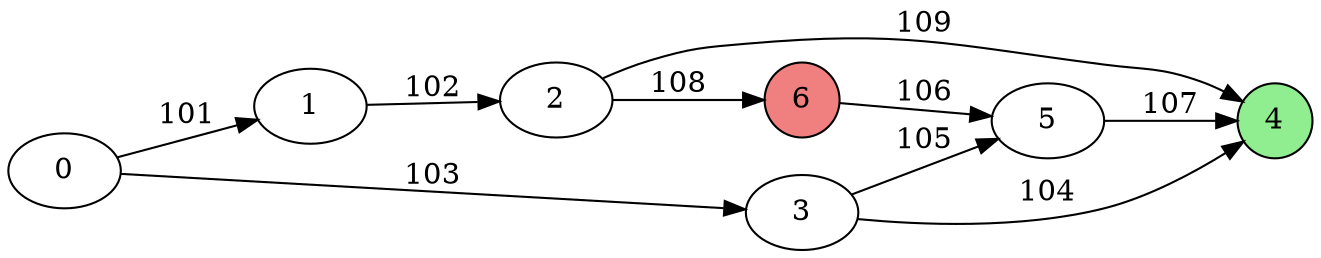 digraph G {
rankdir = LR;
    0 -> 1 [label="101"];
    0 -> 3 [label="103"];
    1 -> 2 [label="102"];
    2 -> 4 [label="109"];
    2 -> 6 [label="108"];
    3 -> 4 [label="104"];
    3 -> 5 [label="105"];
    5 -> 4 [label="107"];
    6 -> 5 [label="106"];
    4 [shape=circle, style=filled, fillcolor=lightgreen];
    6 [shape=circle, style=filled, fillcolor=lightcoral];
}
